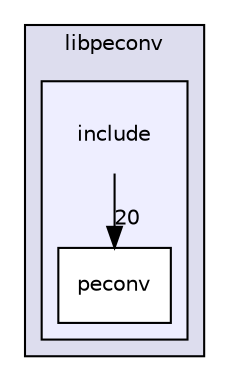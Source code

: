 digraph "libpeconv/include" {
  compound=true
  node [ fontsize="10", fontname="Helvetica"];
  edge [ labelfontsize="10", labelfontname="Helvetica"];
  subgraph clusterdir_0967e0f2f9550a0457eea072dbf2c2dc {
    graph [ bgcolor="#ddddee", pencolor="black", label="libpeconv" fontname="Helvetica", fontsize="10", URL="dir_0967e0f2f9550a0457eea072dbf2c2dc.html"]
  subgraph clusterdir_710da80bdc3300874944b1903bcc1810 {
    graph [ bgcolor="#eeeeff", pencolor="black", label="" URL="dir_710da80bdc3300874944b1903bcc1810.html"];
    dir_710da80bdc3300874944b1903bcc1810 [shape=plaintext label="include"];
    dir_000faea2dca25aba610ab4c1bfc2a0aa [shape=box label="peconv" color="black" fillcolor="white" style="filled" URL="dir_000faea2dca25aba610ab4c1bfc2a0aa.html"];
  }
  }
  dir_710da80bdc3300874944b1903bcc1810->dir_000faea2dca25aba610ab4c1bfc2a0aa [headlabel="20", labeldistance=1.5 headhref="dir_000001_000002.html"];
}
